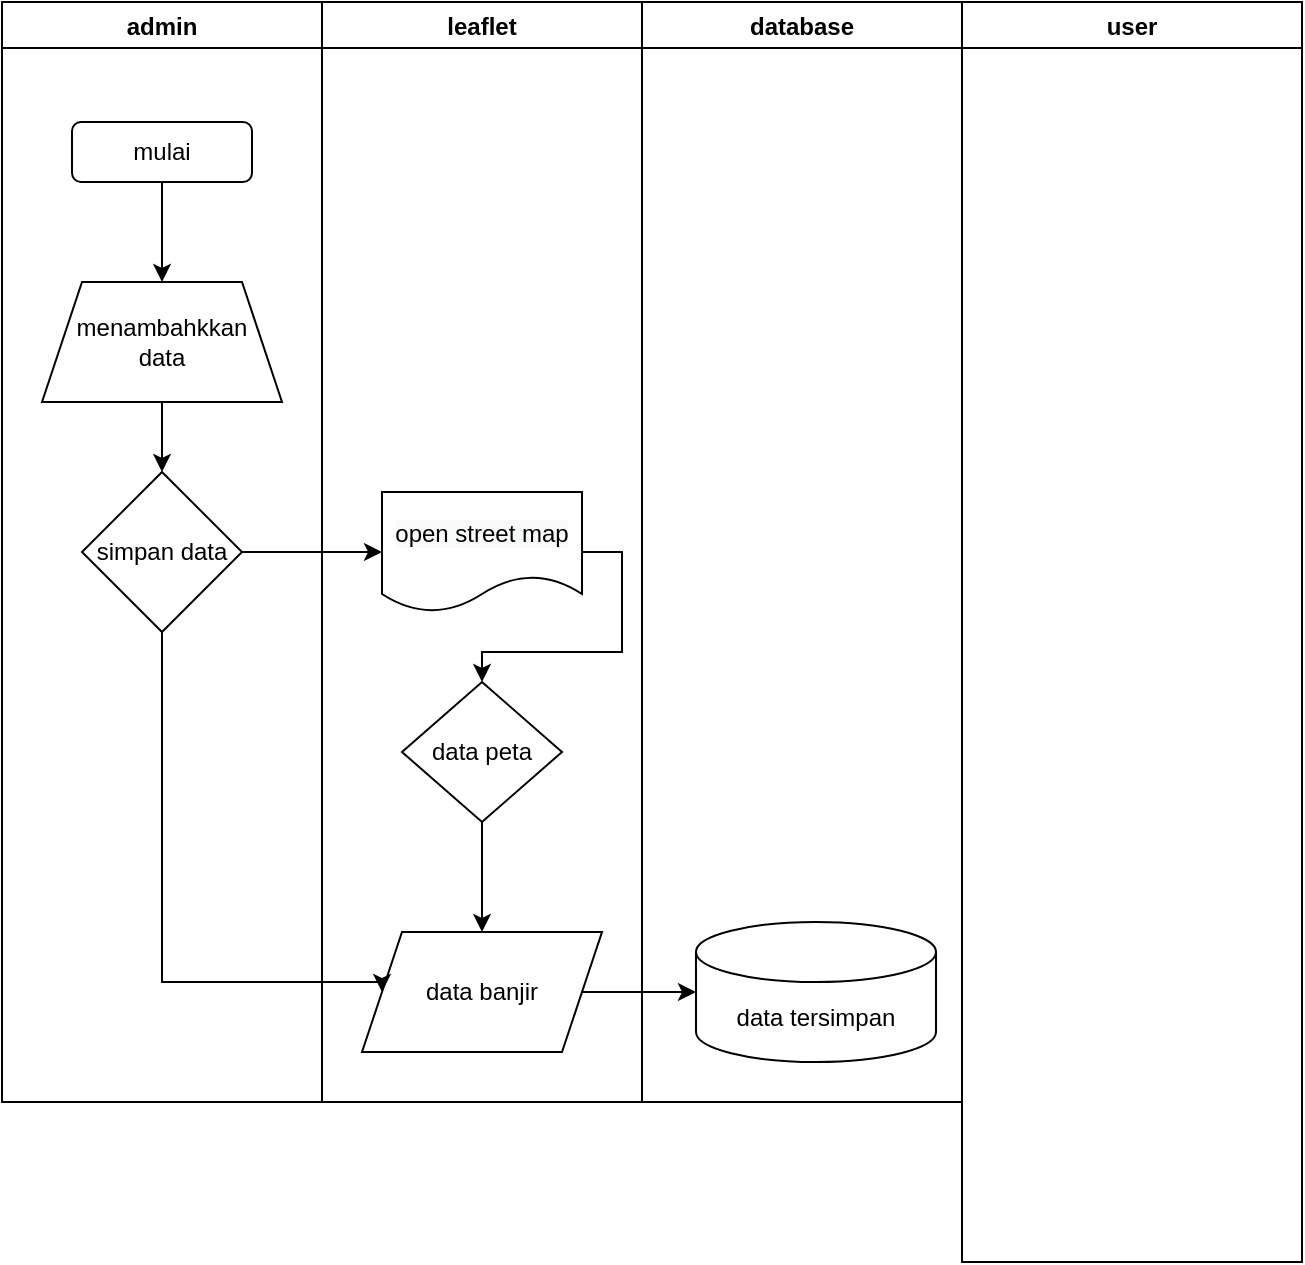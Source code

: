 <mxfile version="20.2.8" type="github">
  <diagram id="5GYQ2U7r8JJq7BTlcr5f" name="Halaman-1">
    <mxGraphModel dx="1695" dy="497" grid="1" gridSize="10" guides="1" tooltips="1" connect="1" arrows="1" fold="1" page="1" pageScale="1" pageWidth="827" pageHeight="1169" math="0" shadow="0">
      <root>
        <mxCell id="0" />
        <mxCell id="1" parent="0" />
        <mxCell id="H17Zj6Kdb7Cbpdlfnnfd-5" value="leaflet" style="swimlane;" vertex="1" parent="1">
          <mxGeometry x="-600" y="20" width="160" height="550" as="geometry" />
        </mxCell>
        <mxCell id="H17Zj6Kdb7Cbpdlfnnfd-71" style="edgeStyle=orthogonalEdgeStyle;rounded=0;orthogonalLoop=1;jettySize=auto;html=1;exitX=1;exitY=0.5;exitDx=0;exitDy=0;entryX=0.5;entryY=0;entryDx=0;entryDy=0;" edge="1" parent="H17Zj6Kdb7Cbpdlfnnfd-5" source="H17Zj6Kdb7Cbpdlfnnfd-64" target="H17Zj6Kdb7Cbpdlfnnfd-70">
          <mxGeometry relative="1" as="geometry" />
        </mxCell>
        <mxCell id="H17Zj6Kdb7Cbpdlfnnfd-64" value="&lt;span style=&quot;color: rgb(0, 0, 0); font-family: Helvetica; font-size: 12px; font-style: normal; font-variant-ligatures: normal; font-variant-caps: normal; font-weight: 400; letter-spacing: normal; orphans: 2; text-align: center; text-indent: 0px; text-transform: none; widows: 2; word-spacing: 0px; -webkit-text-stroke-width: 0px; background-color: rgb(248, 249, 250); text-decoration-thickness: initial; text-decoration-style: initial; text-decoration-color: initial; float: none; display: inline !important;&quot;&gt;open street map&lt;/span&gt;" style="shape=document;whiteSpace=wrap;html=1;boundedLbl=1;" vertex="1" parent="H17Zj6Kdb7Cbpdlfnnfd-5">
          <mxGeometry x="30" y="245" width="100" height="60" as="geometry" />
        </mxCell>
        <mxCell id="H17Zj6Kdb7Cbpdlfnnfd-66" value="data banjir&lt;br&gt;" style="shape=parallelogram;perimeter=parallelogramPerimeter;whiteSpace=wrap;html=1;fixedSize=1;" vertex="1" parent="H17Zj6Kdb7Cbpdlfnnfd-5">
          <mxGeometry x="20" y="465" width="120" height="60" as="geometry" />
        </mxCell>
        <mxCell id="H17Zj6Kdb7Cbpdlfnnfd-72" style="edgeStyle=orthogonalEdgeStyle;rounded=0;orthogonalLoop=1;jettySize=auto;html=1;exitX=0.5;exitY=1;exitDx=0;exitDy=0;" edge="1" parent="H17Zj6Kdb7Cbpdlfnnfd-5" source="H17Zj6Kdb7Cbpdlfnnfd-70" target="H17Zj6Kdb7Cbpdlfnnfd-66">
          <mxGeometry relative="1" as="geometry" />
        </mxCell>
        <mxCell id="H17Zj6Kdb7Cbpdlfnnfd-70" value="data peta" style="rhombus;whiteSpace=wrap;html=1;" vertex="1" parent="H17Zj6Kdb7Cbpdlfnnfd-5">
          <mxGeometry x="40" y="340" width="80" height="70" as="geometry" />
        </mxCell>
        <mxCell id="H17Zj6Kdb7Cbpdlfnnfd-6" value="database" style="swimlane;" vertex="1" parent="1">
          <mxGeometry x="-440" y="20" width="160" height="550" as="geometry" />
        </mxCell>
        <mxCell id="H17Zj6Kdb7Cbpdlfnnfd-47" value="data tersimpan" style="shape=cylinder3;whiteSpace=wrap;html=1;boundedLbl=1;backgroundOutline=1;size=15;" vertex="1" parent="H17Zj6Kdb7Cbpdlfnnfd-6">
          <mxGeometry x="27" y="460" width="120" height="70" as="geometry" />
        </mxCell>
        <mxCell id="H17Zj6Kdb7Cbpdlfnnfd-7" value="admin" style="swimlane;" vertex="1" parent="1">
          <mxGeometry x="-760" y="20" width="160" height="550" as="geometry" />
        </mxCell>
        <mxCell id="H17Zj6Kdb7Cbpdlfnnfd-19" style="edgeStyle=orthogonalEdgeStyle;rounded=0;orthogonalLoop=1;jettySize=auto;html=1;exitX=0.5;exitY=1;exitDx=0;exitDy=0;entryX=0.5;entryY=0;entryDx=0;entryDy=0;" edge="1" parent="H17Zj6Kdb7Cbpdlfnnfd-7" target="H17Zj6Kdb7Cbpdlfnnfd-17">
          <mxGeometry relative="1" as="geometry">
            <mxPoint x="80" y="70" as="sourcePoint" />
          </mxGeometry>
        </mxCell>
        <mxCell id="H17Zj6Kdb7Cbpdlfnnfd-44" style="edgeStyle=orthogonalEdgeStyle;rounded=0;orthogonalLoop=1;jettySize=auto;html=1;exitX=0.5;exitY=1;exitDx=0;exitDy=0;entryX=0.5;entryY=0;entryDx=0;entryDy=0;" edge="1" parent="H17Zj6Kdb7Cbpdlfnnfd-7" source="H17Zj6Kdb7Cbpdlfnnfd-42" target="H17Zj6Kdb7Cbpdlfnnfd-43">
          <mxGeometry relative="1" as="geometry" />
        </mxCell>
        <mxCell id="H17Zj6Kdb7Cbpdlfnnfd-42" value="mulai" style="rounded=1;whiteSpace=wrap;html=1;" vertex="1" parent="H17Zj6Kdb7Cbpdlfnnfd-7">
          <mxGeometry x="35" y="60" width="90" height="30" as="geometry" />
        </mxCell>
        <mxCell id="H17Zj6Kdb7Cbpdlfnnfd-61" style="edgeStyle=orthogonalEdgeStyle;rounded=0;orthogonalLoop=1;jettySize=auto;html=1;exitX=0.5;exitY=1;exitDx=0;exitDy=0;entryX=0.5;entryY=0;entryDx=0;entryDy=0;" edge="1" parent="H17Zj6Kdb7Cbpdlfnnfd-7" source="H17Zj6Kdb7Cbpdlfnnfd-43" target="H17Zj6Kdb7Cbpdlfnnfd-60">
          <mxGeometry relative="1" as="geometry" />
        </mxCell>
        <mxCell id="H17Zj6Kdb7Cbpdlfnnfd-43" value="menambahkkan&lt;br&gt;data" style="shape=trapezoid;perimeter=trapezoidPerimeter;whiteSpace=wrap;html=1;fixedSize=1;" vertex="1" parent="H17Zj6Kdb7Cbpdlfnnfd-7">
          <mxGeometry x="20" y="140" width="120" height="60" as="geometry" />
        </mxCell>
        <mxCell id="H17Zj6Kdb7Cbpdlfnnfd-60" value="simpan data" style="rhombus;whiteSpace=wrap;html=1;" vertex="1" parent="H17Zj6Kdb7Cbpdlfnnfd-7">
          <mxGeometry x="40" y="235" width="80" height="80" as="geometry" />
        </mxCell>
        <mxCell id="H17Zj6Kdb7Cbpdlfnnfd-9" value="user" style="swimlane;" vertex="1" parent="1">
          <mxGeometry x="-280" y="20" width="170" height="630" as="geometry" />
        </mxCell>
        <mxCell id="H17Zj6Kdb7Cbpdlfnnfd-23" style="edgeStyle=orthogonalEdgeStyle;rounded=0;orthogonalLoop=1;jettySize=auto;html=1;exitX=0.5;exitY=1;exitDx=0;exitDy=0;" edge="1" parent="1" target="H17Zj6Kdb7Cbpdlfnnfd-15">
          <mxGeometry relative="1" as="geometry">
            <mxPoint x="-680" y="170" as="sourcePoint" />
          </mxGeometry>
        </mxCell>
        <mxCell id="H17Zj6Kdb7Cbpdlfnnfd-32" style="edgeStyle=orthogonalEdgeStyle;rounded=0;orthogonalLoop=1;jettySize=auto;html=1;exitX=0.5;exitY=1;exitDx=0;exitDy=0;entryX=0.5;entryY=1;entryDx=0;entryDy=0;entryPerimeter=0;" edge="1" parent="1" source="H17Zj6Kdb7Cbpdlfnnfd-28">
          <mxGeometry relative="1" as="geometry">
            <mxPoint x="-358" y="230" as="targetPoint" />
          </mxGeometry>
        </mxCell>
        <mxCell id="H17Zj6Kdb7Cbpdlfnnfd-33" style="edgeStyle=orthogonalEdgeStyle;rounded=0;orthogonalLoop=1;jettySize=auto;html=1;exitX=1;exitY=0;exitDx=0;exitDy=37.5;exitPerimeter=0;entryX=0;entryY=0.5;entryDx=0;entryDy=0;" edge="1" parent="1" target="H17Zj6Kdb7Cbpdlfnnfd-28">
          <mxGeometry relative="1" as="geometry">
            <mxPoint x="-303" y="207.5" as="sourcePoint" />
          </mxGeometry>
        </mxCell>
        <mxCell id="H17Zj6Kdb7Cbpdlfnnfd-62" style="edgeStyle=orthogonalEdgeStyle;rounded=0;orthogonalLoop=1;jettySize=auto;html=1;exitX=1;exitY=0.5;exitDx=0;exitDy=0;entryX=0;entryY=0.5;entryDx=0;entryDy=0;" edge="1" parent="1" source="H17Zj6Kdb7Cbpdlfnnfd-60">
          <mxGeometry relative="1" as="geometry">
            <mxPoint x="-570" y="295" as="targetPoint" />
          </mxGeometry>
        </mxCell>
        <mxCell id="H17Zj6Kdb7Cbpdlfnnfd-68" style="edgeStyle=orthogonalEdgeStyle;rounded=0;orthogonalLoop=1;jettySize=auto;html=1;exitX=0.5;exitY=1;exitDx=0;exitDy=0;entryX=0;entryY=0.5;entryDx=0;entryDy=0;" edge="1" parent="1" source="H17Zj6Kdb7Cbpdlfnnfd-60" target="H17Zj6Kdb7Cbpdlfnnfd-66">
          <mxGeometry relative="1" as="geometry">
            <Array as="points">
              <mxPoint x="-680" y="510" />
              <mxPoint x="-570" y="510" />
            </Array>
          </mxGeometry>
        </mxCell>
        <mxCell id="H17Zj6Kdb7Cbpdlfnnfd-69" style="edgeStyle=orthogonalEdgeStyle;rounded=0;orthogonalLoop=1;jettySize=auto;html=1;exitX=1;exitY=0.5;exitDx=0;exitDy=0;entryX=0;entryY=0.5;entryDx=0;entryDy=0;entryPerimeter=0;" edge="1" parent="1" source="H17Zj6Kdb7Cbpdlfnnfd-66" target="H17Zj6Kdb7Cbpdlfnnfd-47">
          <mxGeometry relative="1" as="geometry" />
        </mxCell>
      </root>
    </mxGraphModel>
  </diagram>
</mxfile>
